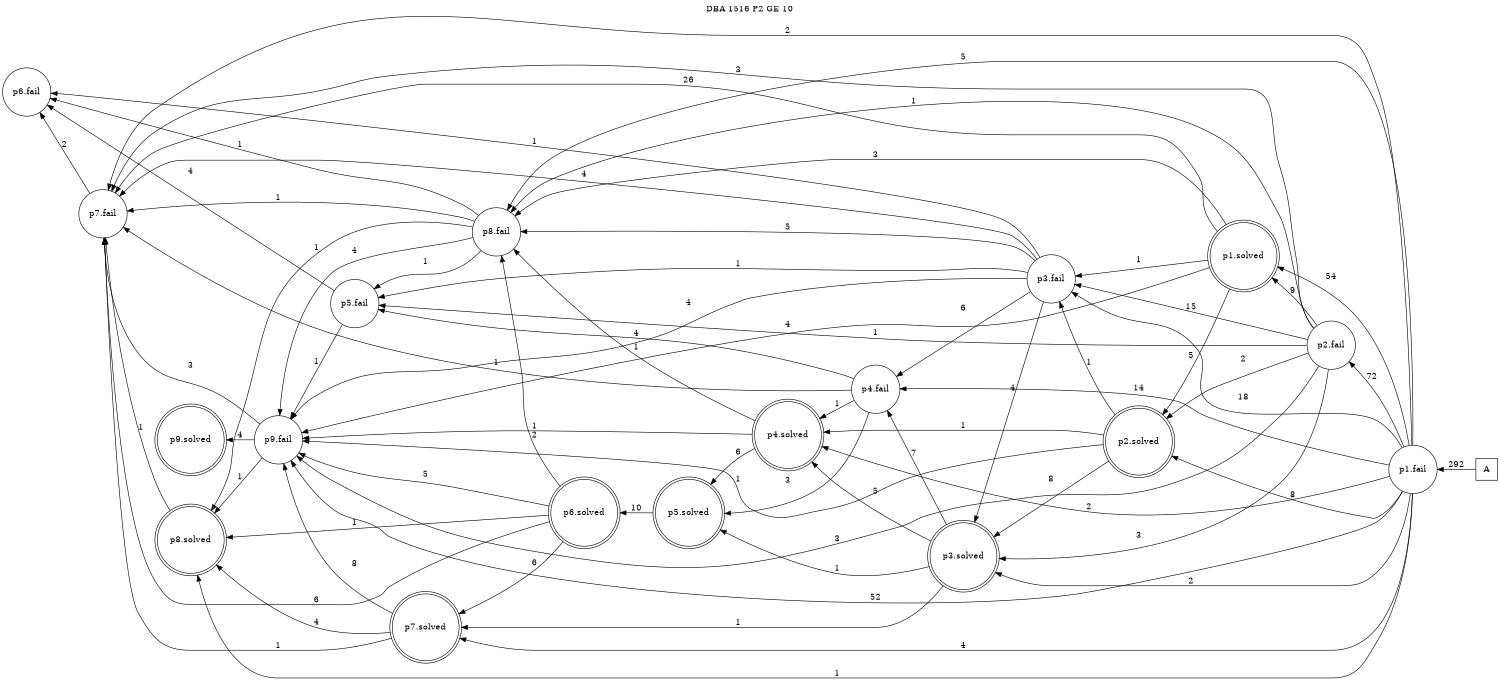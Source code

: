 digraph DBA_1516_P2_GE_10 {
labelloc="tl"
label= " DBA 1516 P2 GE 10 "
rankdir="RL";
graph [ size=" 10 , 10 !"]

"A" [shape="square" label="A"]
"p1.fail" [shape="circle" label="p1.fail"]
"p1.solved" [shape="doublecircle" label="p1.solved"]
"p2.fail" [shape="circle" label="p2.fail"]
"p2.solved" [shape="doublecircle" label="p2.solved"]
"p3.solved" [shape="doublecircle" label="p3.solved"]
"p4.solved" [shape="doublecircle" label="p4.solved"]
"p5.solved" [shape="doublecircle" label="p5.solved"]
"p6.solved" [shape="doublecircle" label="p6.solved"]
"p7.fail" [shape="circle" label="p7.fail"]
"p6.fail" [shape="circle" label="p6.fail"]
"p7.solved" [shape="doublecircle" label="p7.solved"]
"p9.fail" [shape="circle" label="p9.fail"]
"p8.solved" [shape="doublecircle" label="p8.solved"]
"p4.fail" [shape="circle" label="p4.fail"]
"p3.fail" [shape="circle" label="p3.fail"]
"p8.fail" [shape="circle" label="p8.fail"]
"p5.fail" [shape="circle" label="p5.fail"]
"p9.solved" [shape="doublecircle" label="p9.solved"]
"A" -> "p1.fail" [ label=292]
"p1.fail" -> "p1.solved" [ label=54]
"p1.fail" -> "p2.fail" [ label=72]
"p1.fail" -> "p2.solved" [ label=8]
"p1.fail" -> "p3.solved" [ label=2]
"p1.fail" -> "p4.solved" [ label=2]
"p1.fail" -> "p7.fail" [ label=2]
"p1.fail" -> "p7.solved" [ label=4]
"p1.fail" -> "p9.fail" [ label=52]
"p1.fail" -> "p8.solved" [ label=1]
"p1.fail" -> "p4.fail" [ label=14]
"p1.fail" -> "p3.fail" [ label=18]
"p1.fail" -> "p8.fail" [ label=5]
"p1.solved" -> "p2.solved" [ label=5]
"p1.solved" -> "p7.fail" [ label=26]
"p1.solved" -> "p9.fail" [ label=4]
"p1.solved" -> "p3.fail" [ label=1]
"p1.solved" -> "p8.fail" [ label=3]
"p2.fail" -> "p1.solved" [ label=9]
"p2.fail" -> "p2.solved" [ label=2]
"p2.fail" -> "p3.solved" [ label=3]
"p2.fail" -> "p7.fail" [ label=3]
"p2.fail" -> "p9.fail" [ label=3]
"p2.fail" -> "p3.fail" [ label=15]
"p2.fail" -> "p8.fail" [ label=1]
"p2.fail" -> "p5.fail" [ label=1]
"p2.solved" -> "p3.solved" [ label=8]
"p2.solved" -> "p4.solved" [ label=1]
"p2.solved" -> "p9.fail" [ label=1]
"p2.solved" -> "p3.fail" [ label=1]
"p3.solved" -> "p4.solved" [ label=5]
"p3.solved" -> "p5.solved" [ label=1]
"p3.solved" -> "p7.solved" [ label=1]
"p3.solved" -> "p4.fail" [ label=7]
"p4.solved" -> "p5.solved" [ label=6]
"p4.solved" -> "p9.fail" [ label=1]
"p4.solved" -> "p8.fail" [ label=1]
"p5.solved" -> "p6.solved" [ label=10]
"p6.solved" -> "p7.fail" [ label=6]
"p6.solved" -> "p7.solved" [ label=6]
"p6.solved" -> "p9.fail" [ label=5]
"p6.solved" -> "p8.solved" [ label=1]
"p6.solved" -> "p8.fail" [ label=2]
"p7.fail" -> "p6.fail" [ label=2]
"p7.solved" -> "p7.fail" [ label=1]
"p7.solved" -> "p9.fail" [ label=8]
"p7.solved" -> "p8.solved" [ label=4]
"p9.fail" -> "p7.fail" [ label=3]
"p9.fail" -> "p8.solved" [ label=1]
"p9.fail" -> "p9.solved" [ label=4]
"p8.solved" -> "p7.fail" [ label=1]
"p4.fail" -> "p4.solved" [ label=1]
"p4.fail" -> "p5.solved" [ label=3]
"p4.fail" -> "p7.fail" [ label=1]
"p4.fail" -> "p5.fail" [ label=4]
"p3.fail" -> "p3.solved" [ label=4]
"p3.fail" -> "p7.fail" [ label=4]
"p3.fail" -> "p6.fail" [ label=1]
"p3.fail" -> "p9.fail" [ label=4]
"p3.fail" -> "p4.fail" [ label=6]
"p3.fail" -> "p8.fail" [ label=5]
"p3.fail" -> "p5.fail" [ label=1]
"p8.fail" -> "p7.fail" [ label=1]
"p8.fail" -> "p6.fail" [ label=1]
"p8.fail" -> "p9.fail" [ label=4]
"p8.fail" -> "p8.solved" [ label=1]
"p8.fail" -> "p5.fail" [ label=1]
"p5.fail" -> "p6.fail" [ label=4]
"p5.fail" -> "p9.fail" [ label=1]
}
